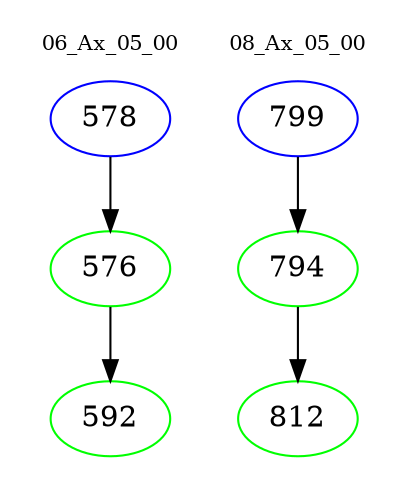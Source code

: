 digraph{
subgraph cluster_0 {
color = white
label = "06_Ax_05_00";
fontsize=10;
T0_578 [label="578", color="blue"]
T0_578 -> T0_576 [color="black"]
T0_576 [label="576", color="green"]
T0_576 -> T0_592 [color="black"]
T0_592 [label="592", color="green"]
}
subgraph cluster_1 {
color = white
label = "08_Ax_05_00";
fontsize=10;
T1_799 [label="799", color="blue"]
T1_799 -> T1_794 [color="black"]
T1_794 [label="794", color="green"]
T1_794 -> T1_812 [color="black"]
T1_812 [label="812", color="green"]
}
}
